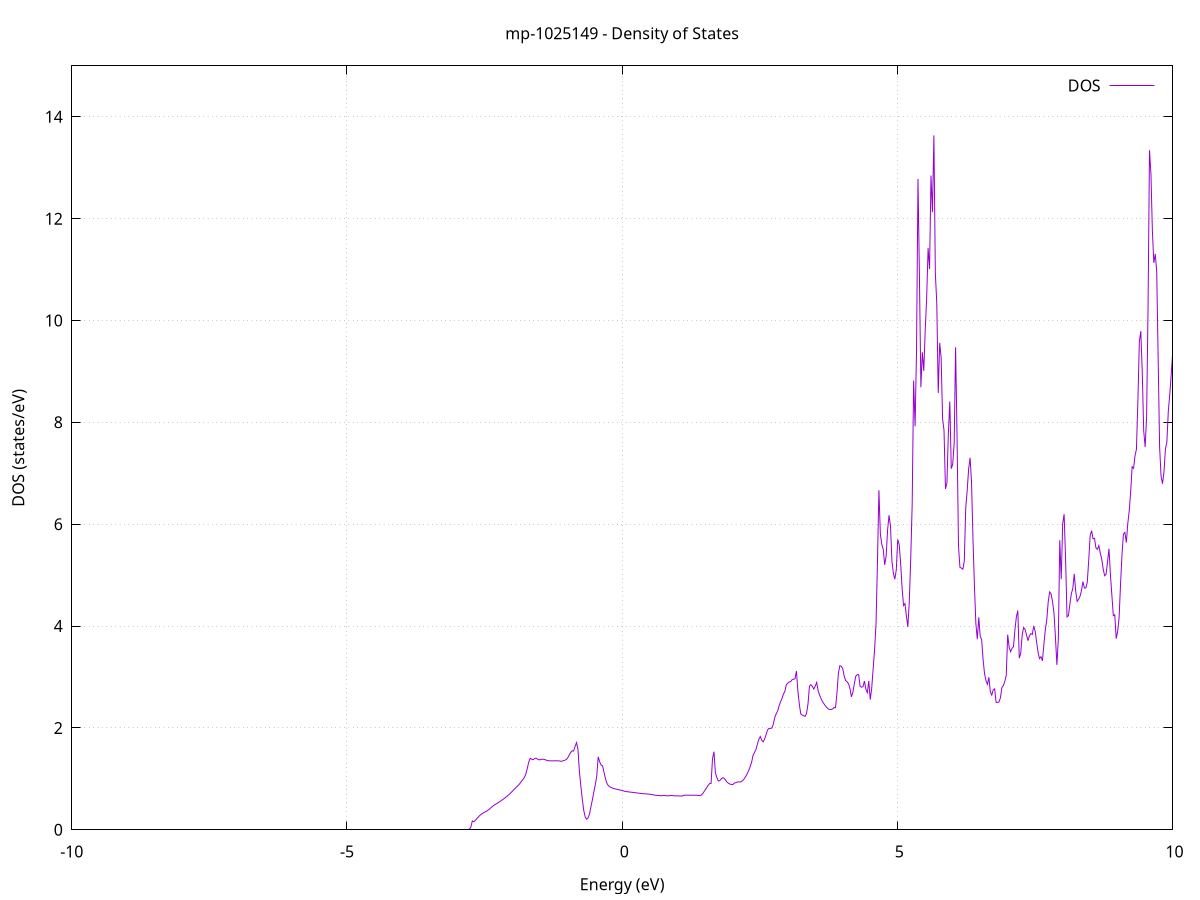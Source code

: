set title 'mp-1025149 - Density of States'
set xlabel 'Energy (eV)'
set ylabel 'DOS (states/eV)'
set grid
set xrange [-10:10]
set yrange [0:15.000]
set xzeroaxis lt -1
set terminal png size 800,600
set output 'mp-1025149_dos_gnuplot.png'
plot '-' using 1:2 with lines title 'DOS'
-28.960900 0.000000
-28.934600 0.000000
-28.908400 0.000000
-28.882100 0.000000
-28.855800 0.000000
-28.829500 0.000000
-28.803200 0.000000
-28.776900 0.000000
-28.750600 0.000000
-28.724300 0.000000
-28.698000 0.000000
-28.671700 0.000000
-28.645400 0.000000
-28.619200 0.000000
-28.592900 0.000000
-28.566600 0.000000
-28.540300 0.000000
-28.514000 0.000000
-28.487700 0.000000
-28.461400 0.000000
-28.435100 0.000000
-28.408800 0.000000
-28.382500 0.000000
-28.356200 0.000000
-28.330000 0.000000
-28.303700 0.000000
-28.277400 0.000000
-28.251100 0.000000
-28.224800 0.000000
-28.198500 0.000000
-28.172200 0.000000
-28.145900 0.000000
-28.119600 0.000000
-28.093300 0.000000
-28.067000 0.000000
-28.040700 0.000000
-28.014500 0.000000
-27.988200 0.000000
-27.961900 0.000000
-27.935600 0.000000
-27.909300 0.000000
-27.883000 0.000000
-27.856700 0.000000
-27.830400 0.000000
-27.804100 0.000000
-27.777800 0.000000
-27.751500 0.000000
-27.725300 0.000000
-27.699000 0.000000
-27.672700 0.000000
-27.646400 0.000000
-27.620100 0.000000
-27.593800 0.000000
-27.567500 0.000000
-27.541200 0.000000
-27.514900 0.000000
-27.488600 0.000000
-27.462300 0.000000
-27.436100 0.000000
-27.409800 0.000000
-27.383500 0.000000
-27.357200 0.000000
-27.330900 0.000000
-27.304600 0.000000
-27.278300 0.000000
-27.252000 0.000000
-27.225700 0.000000
-27.199400 0.000000
-27.173100 0.000000
-27.146800 0.000000
-27.120600 0.000000
-27.094300 0.000000
-27.068000 0.000000
-27.041700 0.000000
-27.015400 0.000000
-26.989100 0.000000
-26.962800 0.000000
-26.936500 0.000000
-26.910200 0.000000
-26.883900 0.000000
-26.857600 0.000000
-26.831400 0.000000
-26.805100 0.000000
-26.778800 0.000000
-26.752500 0.000000
-26.726200 0.000000
-26.699900 0.000000
-26.673600 0.000000
-26.647300 0.000000
-26.621000 0.000000
-26.594700 0.000000
-26.568400 0.360800
-26.542100 7.145700
-26.515900 11.464300
-26.489600 19.654500
-26.463300 28.115300
-26.437000 28.500000
-26.410700 22.800700
-26.384400 20.334000
-26.358100 18.188000
-26.331800 19.155800
-26.305500 28.360600
-26.279200 24.456900
-26.252900 27.377400
-26.226700 24.366500
-26.200400 29.384800
-26.174100 27.168700
-26.147800 31.210000
-26.121500 44.527700
-26.095200 41.222900
-26.068900 35.197000
-26.042600 36.444600
-26.016300 51.688200
-25.990000 34.181200
-25.963700 68.316900
-25.937500 55.840000
-25.911200 20.352600
-25.884900 10.498900
-25.858600 14.409100
-25.832300 100.924900
-25.806000 48.522900
-25.779700 3.928700
-25.753400 0.000000
-25.727100 0.000000
-25.700800 0.000000
-25.674500 0.000000
-25.648200 0.000000
-25.622000 0.000000
-25.595700 0.000000
-25.569400 0.000000
-25.543100 0.000000
-25.516800 0.000000
-25.490500 0.000000
-25.464200 0.000000
-25.437900 0.000000
-25.411600 0.000000
-25.385300 0.000000
-25.359000 0.000000
-25.332800 0.000000
-25.306500 0.000000
-25.280200 0.000000
-25.253900 0.000000
-25.227600 0.000000
-25.201300 0.000000
-25.175000 0.000000
-25.148700 0.000000
-25.122400 0.000000
-25.096100 0.000000
-25.069800 0.000000
-25.043500 0.000000
-25.017300 0.000000
-24.991000 0.000000
-24.964700 0.000000
-24.938400 0.000000
-24.912100 0.000000
-24.885800 0.000000
-24.859500 0.000000
-24.833200 0.000000
-24.806900 0.000000
-24.780600 0.000000
-24.754300 0.000000
-24.728100 0.000000
-24.701800 0.000000
-24.675500 0.000000
-24.649200 0.000000
-24.622900 0.000000
-24.596600 0.000000
-24.570300 0.000000
-24.544000 0.000000
-24.517700 0.000000
-24.491400 0.000000
-24.465100 0.000000
-24.438900 0.000000
-24.412600 0.000000
-24.386300 0.000000
-24.360000 0.000000
-24.333700 0.000000
-24.307400 0.000000
-24.281100 0.000000
-24.254800 0.000000
-24.228500 0.000000
-24.202200 0.000000
-24.175900 0.000000
-24.149600 0.000000
-24.123400 0.000000
-24.097100 0.000000
-24.070800 0.000000
-24.044500 0.000000
-24.018200 0.000000
-23.991900 0.000000
-23.965600 0.000000
-23.939300 0.000000
-23.913000 0.000000
-23.886700 0.000000
-23.860400 0.000000
-23.834200 0.000000
-23.807900 0.000000
-23.781600 0.000000
-23.755300 0.000000
-23.729000 0.000000
-23.702700 0.000000
-23.676400 0.000000
-23.650100 0.000000
-23.623800 0.000000
-23.597500 0.000000
-23.571200 0.000000
-23.544900 0.000000
-23.518700 0.000000
-23.492400 0.000000
-23.466100 0.000000
-23.439800 0.000000
-23.413500 0.000000
-23.387200 0.000000
-23.360900 0.000000
-23.334600 0.000000
-23.308300 0.000000
-23.282000 0.000000
-23.255700 0.000000
-23.229500 0.000000
-23.203200 0.000000
-23.176900 0.000000
-23.150600 0.000000
-23.124300 0.000000
-23.098000 0.000000
-23.071700 0.000000
-23.045400 0.000000
-23.019100 0.000000
-22.992800 0.000000
-22.966500 0.000000
-22.940300 0.000000
-22.914000 0.000000
-22.887700 0.000000
-22.861400 0.000000
-22.835100 0.000000
-22.808800 0.000000
-22.782500 0.000000
-22.756200 0.000000
-22.729900 0.000000
-22.703600 0.000000
-22.677300 0.000000
-22.651000 0.000000
-22.624800 0.000000
-22.598500 0.000000
-22.572200 0.000000
-22.545900 0.000000
-22.519600 0.000000
-22.493300 0.000000
-22.467000 0.000000
-22.440700 0.000000
-22.414400 0.000000
-22.388100 0.000000
-22.361800 0.000000
-22.335600 0.000000
-22.309300 0.000000
-22.283000 0.000000
-22.256700 0.000000
-22.230400 0.000000
-22.204100 0.000000
-22.177800 0.000000
-22.151500 0.000000
-22.125200 0.000000
-22.098900 0.000000
-22.072600 0.000000
-22.046300 0.000000
-22.020100 0.000000
-21.993800 0.000000
-21.967500 0.000000
-21.941200 0.000000
-21.914900 0.000000
-21.888600 0.000000
-21.862300 0.000000
-21.836000 0.000000
-21.809700 0.000000
-21.783400 0.000000
-21.757100 0.000000
-21.730900 0.000000
-21.704600 0.000000
-21.678300 0.000000
-21.652000 0.000000
-21.625700 0.000000
-21.599400 0.000000
-21.573100 0.000000
-21.546800 0.000000
-21.520500 0.000000
-21.494200 0.000000
-21.467900 0.000000
-21.441700 0.000000
-21.415400 0.000000
-21.389100 0.000000
-21.362800 0.000000
-21.336500 0.000000
-21.310200 0.000000
-21.283900 0.000000
-21.257600 0.000000
-21.231300 0.000000
-21.205000 0.000000
-21.178700 0.000000
-21.152400 0.000000
-21.126200 0.000000
-21.099900 0.000000
-21.073600 0.000000
-21.047300 0.000000
-21.021000 0.000000
-20.994700 0.000000
-20.968400 0.000000
-20.942100 0.000000
-20.915800 0.000000
-20.889500 0.000000
-20.863200 0.000000
-20.837000 0.000000
-20.810700 0.000000
-20.784400 0.000000
-20.758100 0.000000
-20.731800 0.000000
-20.705500 0.000000
-20.679200 0.000000
-20.652900 0.000000
-20.626600 0.000000
-20.600300 0.000000
-20.574000 0.000000
-20.547700 0.000000
-20.521500 0.000000
-20.495200 0.000000
-20.468900 0.000000
-20.442600 0.000000
-20.416300 0.000000
-20.390000 0.000000
-20.363700 0.000000
-20.337400 0.000000
-20.311100 0.000000
-20.284800 0.000000
-20.258500 0.000000
-20.232300 0.000000
-20.206000 0.000000
-20.179700 0.000000
-20.153400 0.000000
-20.127100 0.000000
-20.100800 0.000000
-20.074500 0.000000
-20.048200 0.000000
-20.021900 0.000000
-19.995600 0.000000
-19.969300 0.000000
-19.943100 0.000000
-19.916800 0.000000
-19.890500 0.000000
-19.864200 0.000000
-19.837900 0.000000
-19.811600 0.000000
-19.785300 0.000000
-19.759000 0.000000
-19.732700 0.000000
-19.706400 0.000000
-19.680100 0.000000
-19.653800 0.000000
-19.627600 0.000000
-19.601300 0.000000
-19.575000 0.000000
-19.548700 0.000000
-19.522400 0.000000
-19.496100 0.000000
-19.469800 0.000000
-19.443500 0.000000
-19.417200 0.000000
-19.390900 0.000000
-19.364600 0.000000
-19.338400 0.000000
-19.312100 0.000000
-19.285800 0.000000
-19.259500 0.000000
-19.233200 0.000000
-19.206900 0.000000
-19.180600 0.000000
-19.154300 0.000000
-19.128000 0.000000
-19.101700 0.000000
-19.075400 0.000000
-19.049200 0.000000
-19.022900 0.000000
-18.996600 0.000000
-18.970300 0.000000
-18.944000 0.000000
-18.917700 0.000000
-18.891400 0.000000
-18.865100 0.000000
-18.838800 0.000000
-18.812500 0.000000
-18.786200 0.000000
-18.759900 0.000000
-18.733700 0.000000
-18.707400 0.000000
-18.681100 0.000000
-18.654800 0.000000
-18.628500 0.000000
-18.602200 0.000000
-18.575900 0.000000
-18.549600 0.000000
-18.523300 0.000000
-18.497000 0.000000
-18.470700 0.000000
-18.444500 0.000000
-18.418200 0.000000
-18.391900 0.000000
-18.365600 0.000000
-18.339300 0.000000
-18.313000 0.000000
-18.286700 0.000000
-18.260400 0.000000
-18.234100 0.000000
-18.207800 0.000000
-18.181500 0.000000
-18.155200 0.000000
-18.129000 0.000000
-18.102700 0.000000
-18.076400 0.000000
-18.050100 0.000000
-18.023800 0.000000
-17.997500 0.000000
-17.971200 0.000000
-17.944900 0.000000
-17.918600 0.000000
-17.892300 0.000000
-17.866000 0.000000
-17.839800 0.000000
-17.813500 0.000000
-17.787200 0.000000
-17.760900 0.000000
-17.734600 0.000000
-17.708300 0.000000
-17.682000 0.000000
-17.655700 0.000000
-17.629400 0.000000
-17.603100 0.000000
-17.576800 0.000000
-17.550600 0.000000
-17.524300 0.000000
-17.498000 0.000000
-17.471700 0.000000
-17.445400 0.000000
-17.419100 0.000000
-17.392800 0.000000
-17.366500 0.000000
-17.340200 0.000000
-17.313900 0.000000
-17.287600 0.000000
-17.261300 0.000000
-17.235100 0.000000
-17.208800 0.000000
-17.182500 0.000000
-17.156200 0.000000
-17.129900 0.000000
-17.103600 0.000000
-17.077300 0.000000
-17.051000 0.000000
-17.024700 0.000000
-16.998400 0.000000
-16.972100 0.000000
-16.945900 0.000000
-16.919600 0.000000
-16.893300 0.000000
-16.867000 0.000000
-16.840700 0.000000
-16.814400 0.000000
-16.788100 0.000000
-16.761800 0.000000
-16.735500 0.000000
-16.709200 0.000000
-16.682900 0.000000
-16.656600 0.000000
-16.630400 0.000000
-16.604100 0.000000
-16.577800 0.000000
-16.551500 0.000000
-16.525200 0.000000
-16.498900 0.000000
-16.472600 0.000000
-16.446300 0.000000
-16.420000 0.000000
-16.393700 0.000000
-16.367400 0.000000
-16.341200 0.000000
-16.314900 0.000000
-16.288600 0.000000
-16.262300 0.000000
-16.236000 0.000000
-16.209700 0.000000
-16.183400 0.000000
-16.157100 0.000000
-16.130800 0.000000
-16.104500 0.000000
-16.078200 0.000000
-16.052000 0.000000
-16.025700 0.000000
-15.999400 0.000000
-15.973100 0.000000
-15.946800 0.000000
-15.920500 0.000000
-15.894200 0.000000
-15.867900 0.000000
-15.841600 0.000000
-15.815300 0.000000
-15.789000 0.000000
-15.762700 0.000000
-15.736500 0.000000
-15.710200 0.000000
-15.683900 0.000000
-15.657600 0.000000
-15.631300 0.000000
-15.605000 0.000000
-15.578700 0.000000
-15.552400 0.000000
-15.526100 0.000000
-15.499800 0.000000
-15.473500 0.000000
-15.447300 0.000000
-15.421000 0.000000
-15.394700 0.000000
-15.368400 0.000000
-15.342100 0.000000
-15.315800 0.000000
-15.289500 0.000000
-15.263200 0.000000
-15.236900 0.000000
-15.210600 0.000000
-15.184300 0.000000
-15.158000 0.000000
-15.131800 0.000000
-15.105500 0.000000
-15.079200 0.000000
-15.052900 0.000000
-15.026600 0.000000
-15.000300 0.000000
-14.974000 0.000000
-14.947700 0.000000
-14.921400 0.000000
-14.895100 0.000000
-14.868800 0.000000
-14.842600 0.000000
-14.816300 0.000000
-14.790000 0.000000
-14.763700 0.000000
-14.737400 0.000000
-14.711100 0.000000
-14.684800 0.000000
-14.658500 0.000000
-14.632200 0.000000
-14.605900 0.000000
-14.579600 0.000000
-14.553400 0.000000
-14.527100 0.000000
-14.500800 0.000000
-14.474500 0.000000
-14.448200 0.000000
-14.421900 0.000000
-14.395600 0.000000
-14.369300 0.000000
-14.343000 0.000000
-14.316700 0.000000
-14.290400 0.000000
-14.264100 0.000000
-14.237900 0.000000
-14.211600 0.000000
-14.185300 0.000000
-14.159000 0.000000
-14.132700 0.000000
-14.106400 0.000000
-14.080100 0.000000
-14.053800 0.000000
-14.027500 0.000000
-14.001200 0.000000
-13.974900 0.000000
-13.948700 0.000000
-13.922400 0.000000
-13.896100 0.000000
-13.869800 0.000000
-13.843500 0.000000
-13.817200 0.000000
-13.790900 0.000000
-13.764600 0.000000
-13.738300 0.000000
-13.712000 0.000000
-13.685700 0.000000
-13.659400 0.000000
-13.633200 0.000000
-13.606900 0.000000
-13.580600 0.000000
-13.554300 0.000000
-13.528000 0.000000
-13.501700 0.000000
-13.475400 0.000000
-13.449100 0.000000
-13.422800 0.000000
-13.396500 0.000000
-13.370200 0.000000
-13.344000 0.000000
-13.317700 0.000000
-13.291400 0.000000
-13.265100 0.000000
-13.238800 0.000000
-13.212500 0.000000
-13.186200 0.000000
-13.159900 0.000000
-13.133600 0.000000
-13.107300 0.000000
-13.081000 0.000000
-13.054800 0.000000
-13.028500 0.000000
-13.002200 0.000000
-12.975900 0.000000
-12.949600 0.000000
-12.923300 0.000000
-12.897000 0.000000
-12.870700 0.000000
-12.844400 0.000000
-12.818100 0.000000
-12.791800 0.000000
-12.765500 0.000000
-12.739300 0.000000
-12.713000 0.000000
-12.686700 0.000000
-12.660400 0.000000
-12.634100 0.000000
-12.607800 0.000000
-12.581500 0.000000
-12.555200 0.000000
-12.528900 0.000000
-12.502600 0.000000
-12.476300 0.000000
-12.450100 0.000000
-12.423800 0.000000
-12.397500 0.000000
-12.371200 0.000000
-12.344900 0.000000
-12.318600 0.000000
-12.292300 0.000000
-12.266000 0.000000
-12.239700 0.000000
-12.213400 0.000000
-12.187100 0.000000
-12.160900 0.000000
-12.134600 0.000000
-12.108300 0.000000
-12.082000 0.000000
-12.055700 0.000000
-12.029400 0.000000
-12.003100 0.000000
-11.976800 0.000000
-11.950500 0.000000
-11.924200 0.000000
-11.897900 0.000000
-11.871600 0.000000
-11.845400 0.000000
-11.819100 0.000000
-11.792800 0.000000
-11.766500 0.000000
-11.740200 0.000000
-11.713900 0.000000
-11.687600 0.000000
-11.661300 0.000000
-11.635000 0.000000
-11.608700 0.000000
-11.582400 0.000000
-11.556200 0.000000
-11.529900 0.000000
-11.503600 0.000000
-11.477300 0.000000
-11.451000 0.000000
-11.424700 0.000000
-11.398400 0.000000
-11.372100 0.000000
-11.345800 0.000000
-11.319500 0.000000
-11.293200 0.000000
-11.266900 0.000000
-11.240700 0.000000
-11.214400 0.000000
-11.188100 0.000000
-11.161800 0.000000
-11.135500 0.000000
-11.109200 0.000000
-11.082900 0.000000
-11.056600 0.000000
-11.030300 0.000000
-11.004000 0.000000
-10.977700 0.000000
-10.951500 0.000000
-10.925200 0.000000
-10.898900 0.000000
-10.872600 0.000000
-10.846300 0.000000
-10.820000 0.000000
-10.793700 0.000000
-10.767400 0.000000
-10.741100 0.000000
-10.714800 0.000000
-10.688500 0.000000
-10.662300 0.000000
-10.636000 0.000000
-10.609700 0.000000
-10.583400 0.000000
-10.557100 0.000000
-10.530800 0.000000
-10.504500 0.000000
-10.478200 0.000000
-10.451900 0.000000
-10.425600 0.000000
-10.399300 0.000000
-10.373000 0.000000
-10.346800 0.000000
-10.320500 0.000000
-10.294200 0.000000
-10.267900 0.000000
-10.241600 0.000000
-10.215300 0.000000
-10.189000 0.000000
-10.162700 0.000000
-10.136400 0.000000
-10.110100 0.000000
-10.083800 0.000000
-10.057600 0.000000
-10.031300 0.000000
-10.005000 0.000000
-9.978700 0.000000
-9.952400 0.000000
-9.926100 0.000000
-9.899800 0.000000
-9.873500 0.000000
-9.847200 0.000000
-9.820900 0.000000
-9.794600 0.000000
-9.768300 0.000000
-9.742100 0.000000
-9.715800 0.000000
-9.689500 0.000000
-9.663200 0.000000
-9.636900 0.000000
-9.610600 0.000000
-9.584300 0.000000
-9.558000 0.000000
-9.531700 0.000000
-9.505400 0.000000
-9.479100 0.000000
-9.452900 0.000000
-9.426600 0.000000
-9.400300 0.000000
-9.374000 0.000000
-9.347700 0.000000
-9.321400 0.000000
-9.295100 0.000000
-9.268800 0.000000
-9.242500 0.000000
-9.216200 0.000000
-9.189900 0.000000
-9.163700 0.000000
-9.137400 0.000000
-9.111100 0.000000
-9.084800 0.000000
-9.058500 0.000000
-9.032200 0.000000
-9.005900 0.000000
-8.979600 0.000000
-8.953300 0.000000
-8.927000 0.000000
-8.900700 0.000000
-8.874400 0.000000
-8.848200 0.000000
-8.821900 0.000000
-8.795600 0.000000
-8.769300 0.000000
-8.743000 0.000000
-8.716700 0.000000
-8.690400 0.000000
-8.664100 0.000000
-8.637800 0.000000
-8.611500 0.000000
-8.585200 0.000000
-8.559000 0.000000
-8.532700 0.000000
-8.506400 0.000000
-8.480100 0.000000
-8.453800 0.000000
-8.427500 0.000000
-8.401200 0.000000
-8.374900 0.000000
-8.348600 0.000000
-8.322300 0.000000
-8.296000 0.000000
-8.269700 0.000000
-8.243500 0.000000
-8.217200 0.000000
-8.190900 0.000000
-8.164600 0.000000
-8.138300 0.000000
-8.112000 0.000000
-8.085700 0.000000
-8.059400 0.000000
-8.033100 0.000000
-8.006800 0.000000
-7.980500 0.000000
-7.954300 0.000000
-7.928000 0.000000
-7.901700 0.000000
-7.875400 0.000000
-7.849100 0.000000
-7.822800 0.000000
-7.796500 0.000000
-7.770200 0.000000
-7.743900 0.000000
-7.717600 0.000000
-7.691300 0.000000
-7.665100 0.000000
-7.638800 0.000000
-7.612500 0.000000
-7.586200 0.000000
-7.559900 0.000000
-7.533600 0.000000
-7.507300 0.000000
-7.481000 0.000000
-7.454700 0.000000
-7.428400 0.000000
-7.402100 0.000000
-7.375800 0.000000
-7.349600 0.000000
-7.323300 0.000000
-7.297000 0.000000
-7.270700 0.000000
-7.244400 0.000000
-7.218100 0.000000
-7.191800 0.000000
-7.165500 0.000000
-7.139200 0.000000
-7.112900 0.000000
-7.086600 0.000000
-7.060400 0.000000
-7.034100 0.000000
-7.007800 0.000000
-6.981500 0.000000
-6.955200 0.000000
-6.928900 0.000000
-6.902600 0.000000
-6.876300 0.000000
-6.850000 0.000000
-6.823700 0.000000
-6.797400 0.000000
-6.771100 0.000000
-6.744900 0.000000
-6.718600 0.000000
-6.692300 0.000000
-6.666000 0.000000
-6.639700 0.000000
-6.613400 0.000000
-6.587100 0.000000
-6.560800 0.000000
-6.534500 0.000000
-6.508200 0.000000
-6.481900 0.000000
-6.455700 0.000000
-6.429400 0.000000
-6.403100 0.000000
-6.376800 0.000000
-6.350500 0.000000
-6.324200 0.000000
-6.297900 0.000000
-6.271600 0.000000
-6.245300 0.000000
-6.219000 0.000000
-6.192700 0.000000
-6.166500 0.000000
-6.140200 0.000000
-6.113900 0.000000
-6.087600 0.000000
-6.061300 0.000000
-6.035000 0.000000
-6.008700 0.000000
-5.982400 0.000000
-5.956100 0.000000
-5.929800 0.000000
-5.903500 0.000000
-5.877200 0.000000
-5.851000 0.000000
-5.824700 0.000000
-5.798400 0.000000
-5.772100 0.000000
-5.745800 0.000000
-5.719500 0.000000
-5.693200 0.000000
-5.666900 0.000000
-5.640600 0.000000
-5.614300 0.000000
-5.588000 0.000000
-5.561800 0.000000
-5.535500 0.000000
-5.509200 0.000000
-5.482900 0.000000
-5.456600 0.000000
-5.430300 0.000000
-5.404000 0.000000
-5.377700 0.000000
-5.351400 0.000000
-5.325100 0.000000
-5.298800 0.000000
-5.272600 0.000000
-5.246300 0.000000
-5.220000 0.000000
-5.193700 0.000000
-5.167400 0.000000
-5.141100 0.000000
-5.114800 0.000000
-5.088500 0.000000
-5.062200 0.000000
-5.035900 0.000000
-5.009600 0.000000
-4.983300 0.000000
-4.957100 0.000000
-4.930800 0.000000
-4.904500 0.000000
-4.878200 0.000000
-4.851900 0.000000
-4.825600 0.000000
-4.799300 0.000000
-4.773000 0.000000
-4.746700 0.000000
-4.720400 0.000000
-4.694100 0.000000
-4.667900 0.000000
-4.641600 0.000000
-4.615300 0.000000
-4.589000 0.000000
-4.562700 0.000000
-4.536400 0.000000
-4.510100 0.000000
-4.483800 0.000000
-4.457500 0.000000
-4.431200 0.000000
-4.404900 0.000000
-4.378600 0.000000
-4.352400 0.000000
-4.326100 0.000000
-4.299800 0.000000
-4.273500 0.000000
-4.247200 0.000000
-4.220900 0.000000
-4.194600 0.000000
-4.168300 0.000000
-4.142000 0.000000
-4.115700 0.000000
-4.089400 0.000000
-4.063200 0.000000
-4.036900 0.000000
-4.010600 0.000000
-3.984300 0.000000
-3.958000 0.000000
-3.931700 0.000000
-3.905400 0.000000
-3.879100 0.000000
-3.852800 0.000000
-3.826500 0.000000
-3.800200 0.000000
-3.774000 0.000000
-3.747700 0.000000
-3.721400 0.000000
-3.695100 0.000000
-3.668800 0.000000
-3.642500 0.000000
-3.616200 0.000000
-3.589900 0.000000
-3.563600 0.000000
-3.537300 0.000000
-3.511000 0.000000
-3.484700 0.000000
-3.458500 0.000000
-3.432200 0.000000
-3.405900 0.000000
-3.379600 0.000000
-3.353300 0.000000
-3.327000 0.000000
-3.300700 0.000000
-3.274400 0.000000
-3.248100 0.000000
-3.221800 0.000000
-3.195500 0.000000
-3.169300 0.000000
-3.143000 0.000000
-3.116700 0.000000
-3.090400 0.000000
-3.064100 0.000000
-3.037800 0.000000
-3.011500 0.000000
-2.985200 0.000000
-2.958900 0.000000
-2.932600 0.000000
-2.906300 0.000000
-2.880000 0.000000
-2.853800 0.000000
-2.827500 0.000000
-2.801200 0.000000
-2.774900 0.011700
-2.748600 0.055900
-2.722300 0.173600
-2.696000 0.157900
-2.669700 0.183500
-2.643400 0.214900
-2.617100 0.246100
-2.590800 0.277000
-2.564600 0.301100
-2.538300 0.321300
-2.512000 0.338200
-2.485700 0.353900
-2.459400 0.366800
-2.433100 0.387800
-2.406800 0.411100
-2.380500 0.435700
-2.354200 0.461600
-2.327900 0.481300
-2.301600 0.499900
-2.275400 0.514300
-2.249100 0.535000
-2.222800 0.554700
-2.196500 0.573300
-2.170200 0.592900
-2.143900 0.613600
-2.117600 0.635200
-2.091300 0.657800
-2.065000 0.682900
-2.038700 0.709000
-2.012400 0.737700
-1.986100 0.766800
-1.959900 0.795700
-1.933600 0.823400
-1.907300 0.851700
-1.881000 0.881500
-1.854700 0.913900
-1.828400 0.952300
-1.802100 0.989800
-1.775800 1.029100
-1.749500 1.092700
-1.723200 1.204200
-1.696900 1.330900
-1.670700 1.403300
-1.644400 1.384800
-1.618100 1.375400
-1.591800 1.397200
-1.565500 1.405300
-1.539200 1.387300
-1.512900 1.373100
-1.486600 1.375900
-1.460300 1.385600
-1.434000 1.385400
-1.407700 1.379500
-1.381400 1.368800
-1.355200 1.358600
-1.328900 1.355000
-1.302600 1.355100
-1.276300 1.352800
-1.250000 1.353000
-1.223700 1.356000
-1.197400 1.354700
-1.171100 1.352500
-1.144800 1.353900
-1.118500 1.345900
-1.092200 1.347200
-1.066000 1.357100
-1.039700 1.366300
-1.013400 1.379200
-0.987100 1.415800
-0.960800 1.469000
-0.934500 1.517500
-0.908200 1.552000
-0.881900 1.546600
-0.855600 1.636700
-0.829300 1.712300
-0.803000 1.585800
-0.776800 1.141600
-0.750500 0.860300
-0.724200 0.603100
-0.697900 0.381800
-0.671600 0.254100
-0.645300 0.207600
-0.619000 0.232900
-0.592700 0.311200
-0.566400 0.455200
-0.540100 0.593200
-0.513800 0.745000
-0.487500 0.885900
-0.461300 1.051900
-0.435000 1.432400
-0.408700 1.335100
-0.382400 1.271700
-0.356100 1.256000
-0.329800 1.129700
-0.303500 1.004800
-0.277200 0.913700
-0.250900 0.866700
-0.224600 0.843900
-0.198300 0.828300
-0.172100 0.817300
-0.145800 0.808400
-0.119500 0.800700
-0.093200 0.794000
-0.066900 0.787500
-0.040600 0.780900
-0.014300 0.774400
0.012000 0.767100
0.038300 0.757300
0.064600 0.751900
0.090900 0.747700
0.117200 0.743900
0.143400 0.740300
0.169700 0.737100
0.196000 0.733700
0.222300 0.729900
0.248600 0.726400
0.274900 0.722600
0.301200 0.719000
0.327500 0.715500
0.353800 0.711500
0.380100 0.708800
0.406400 0.707100
0.432600 0.705100
0.458900 0.702800
0.485200 0.700200
0.511500 0.696600
0.537800 0.692100
0.564100 0.685200
0.590400 0.680700
0.616700 0.677200
0.643000 0.674100
0.669300 0.671500
0.695600 0.669400
0.721800 0.667600
0.748100 0.666900
0.774400 0.666900
0.800700 0.667000
0.827000 0.667100
0.853300 0.667300
0.879600 0.667400
0.905900 0.667400
0.932200 0.667100
0.958500 0.666700
0.984800 0.665900
1.011100 0.665000
1.037300 0.663800
1.063600 0.662700
1.089900 0.661900
1.116200 0.675100
1.142500 0.679800
1.168800 0.679500
1.195100 0.679200
1.221400 0.678900
1.247700 0.678700
1.274000 0.678500
1.300300 0.678300
1.326500 0.678200
1.352800 0.678100
1.379100 0.678000
1.405400 0.678000
1.431700 0.678100
1.458000 0.702300
1.484300 0.742100
1.510600 0.786000
1.536900 0.829300
1.563200 0.872100
1.589500 0.907500
1.615700 0.910700
1.642000 1.395300
1.668300 1.532400
1.694600 1.114800
1.720900 1.023700
1.747200 0.958900
1.773500 0.964600
1.799800 0.999900
1.826100 1.023300
1.852400 1.013300
1.878700 0.977000
1.905000 0.935400
1.931200 0.915000
1.957500 0.896800
1.983800 0.891500
2.010100 0.885800
2.036400 0.916500
2.062700 0.923600
2.089000 0.936400
2.115300 0.940300
2.141600 0.936200
2.167900 0.948000
2.194200 0.971900
2.220400 1.004300
2.246700 1.051600
2.273000 1.101200
2.299300 1.162100
2.325600 1.238500
2.351900 1.322200
2.378200 1.460100
2.404500 1.517000
2.430800 1.574200
2.457100 1.681700
2.483400 1.774900
2.509700 1.831300
2.535900 1.756500
2.562200 1.725600
2.588500 1.783500
2.614800 1.863600
2.641100 1.958800
2.667400 1.990800
2.693700 1.991400
2.720000 1.995600
2.746300 2.069600
2.772600 2.202100
2.798900 2.277000
2.825100 2.330700
2.851400 2.431000
2.877700 2.511700
2.904000 2.575500
2.930300 2.662000
2.956600 2.719000
2.982900 2.849000
3.009200 2.876700
3.035500 2.902200
3.061800 2.908000
3.088100 2.946900
3.114300 2.956400
3.140600 2.968500
3.166900 3.117500
3.193200 2.719900
3.219500 2.462000
3.245800 2.273500
3.272100 2.253700
3.298400 2.239000
3.324700 2.226900
3.351000 2.285800
3.377300 2.475200
3.403600 2.817900
3.429800 2.849200
3.456100 2.815000
3.482400 2.762900
3.508700 2.822600
3.535000 2.894200
3.561300 2.728200
3.587600 2.647000
3.613900 2.575800
3.640200 2.517700
3.666500 2.474500
3.692800 2.434300
3.719000 2.401900
3.745300 2.372900
3.771600 2.361000
3.797900 2.363600
3.824200 2.371100
3.850500 2.400400
3.876800 2.395300
3.903100 2.684100
3.929400 3.073000
3.955700 3.222300
3.982000 3.209200
4.008300 3.164600
4.034500 3.019200
4.060800 2.930100
4.087100 2.907400
4.113400 2.866100
4.139700 2.774800
4.166000 2.609900
4.192300 2.698700
4.218600 2.864700
4.244900 3.014600
4.271200 3.046300
4.297500 3.046500
4.323700 2.817100
4.350000 2.799200
4.376300 2.810200
4.402600 2.920900
4.428900 2.757300
4.455200 2.693100
4.481500 2.923800
4.507800 2.556000
4.534100 2.773200
4.560400 3.155500
4.586700 3.534800
4.612900 4.039500
4.639200 5.255100
4.665500 6.667200
4.691800 5.807800
4.718100 5.603000
4.744400 5.507200
4.770700 5.200800
4.797000 5.373500
4.823300 5.890600
4.849600 6.177600
4.875900 5.961300
4.902200 5.275800
4.928400 5.033900
4.954700 4.920700
4.981000 5.101500
5.007300 5.700700
5.033600 5.601700
5.059900 5.241600
5.086200 4.753800
5.112500 4.404000
5.138800 4.441800
5.165100 4.198500
5.191400 3.982600
5.217600 4.487400
5.243900 5.327700
5.270200 6.405900
5.296500 8.819600
5.322800 7.921700
5.349100 9.411200
5.375400 12.778900
5.401700 10.870000
5.428000 8.689800
5.454300 9.376500
5.480600 9.011000
5.506900 9.805700
5.533100 10.445700
5.559400 11.425100
5.585700 11.010000
5.612000 12.845800
5.638300 12.128100
5.664600 13.636600
5.690900 10.932500
5.717200 10.328800
5.743500 8.578500
5.769800 9.560000
5.796100 9.274700
5.822300 8.072900
5.848600 7.842400
5.874900 6.693400
5.901200 6.806800
5.927500 7.788400
5.953800 8.408300
5.980100 7.091000
6.006400 7.176500
6.032700 7.584100
6.059000 9.476200
6.085300 7.709100
6.111500 5.571200
6.137800 5.152100
6.164100 5.138400
6.190400 5.117000
6.216700 5.271700
6.243000 6.314800
6.269300 6.657900
6.295600 7.080600
6.321900 7.305100
6.348200 6.830400
6.374500 5.716800
6.400800 4.800000
6.427000 4.049500
6.453300 3.743300
6.479600 4.171800
6.505900 3.797700
6.532200 3.732700
6.558500 3.342200
6.584800 3.063400
6.611100 2.928600
6.637400 2.855500
6.663700 2.996100
6.690000 2.709200
6.716200 2.644500
6.742500 2.748000
6.768800 2.768100
6.795100 2.501200
6.821400 2.500200
6.847700 2.511500
6.874000 2.594000
6.900300 2.791400
6.926600 2.832000
6.952900 2.914100
6.979200 3.029300
7.005500 3.831100
7.031700 3.584700
7.058000 3.496800
7.084300 3.563300
7.110600 3.594800
7.136900 3.925300
7.163200 4.181100
7.189500 4.304100
7.215800 3.370200
7.242100 3.465000
7.268400 3.817300
7.294700 3.972800
7.320900 3.932100
7.347200 3.828700
7.373500 3.712700
7.399800 3.810500
7.426100 3.850900
7.452400 3.835100
7.478700 4.002700
7.505000 3.897600
7.531300 3.683200
7.557600 3.482100
7.583900 3.361700
7.610100 3.398900
7.636400 3.318100
7.662700 3.632400
7.689000 3.929700
7.715300 4.117900
7.741600 4.474100
7.767900 4.671500
7.794200 4.628100
7.820500 4.480700
7.846800 4.248000
7.873100 3.779800
7.899400 3.237800
7.925600 3.745700
7.951900 5.686200
7.978200 4.920300
8.004500 6.011100
8.030800 6.196200
8.057100 5.325700
8.083400 4.179800
8.109700 4.205400
8.136000 4.434100
8.162300 4.635500
8.188600 4.737600
8.214800 5.024400
8.241100 4.687400
8.267400 4.485000
8.293700 4.524500
8.320000 4.583700
8.346300 4.699600
8.372600 4.872500
8.398900 4.746000
8.425200 4.749600
8.451500 4.859800
8.477800 5.293900
8.504000 5.775600
8.530300 5.873300
8.556600 5.713700
8.582900 5.723200
8.609200 5.533300
8.635500 5.507700
8.661800 5.580500
8.688100 5.431700
8.714400 5.312400
8.740700 5.119600
8.767000 4.988800
8.793300 5.019200
8.819500 5.261000
8.845800 5.519700
8.872100 5.011300
8.898400 4.603500
8.924700 4.204500
8.951000 4.221600
8.977300 3.753200
9.003600 3.897400
9.029900 4.163900
9.056200 4.833300
9.082500 5.403300
9.108700 5.807000
9.135000 5.839400
9.161300 5.640600
9.187600 6.011400
9.213900 6.264200
9.240200 6.641300
9.266500 7.127900
9.292800 7.097400
9.319100 7.344200
9.345400 7.477400
9.371700 8.442400
9.398000 9.589600
9.424200 9.792000
9.450500 8.993600
9.476800 7.836300
9.503100 7.515500
9.529400 8.101900
9.555700 10.259000
9.582000 13.344200
9.608300 12.878800
9.634600 11.756500
9.660900 11.131200
9.687200 11.307300
9.713400 10.952700
9.739700 9.236200
9.766000 7.513000
9.792300 6.943100
9.818600 6.796300
9.844900 7.019700
9.871200 7.472900
9.897500 7.612500
9.923800 8.218000
9.950100 8.545800
9.976400 8.934900
10.002600 9.357600
10.028900 9.192700
10.055200 9.095200
10.081500 7.666300
10.107800 7.405900
10.134100 7.318600
10.160400 7.199100
10.186700 6.339100
10.213000 5.791600
10.239300 6.544500
10.265600 6.298900
10.291900 6.451600
10.318100 5.623700
10.344400 6.089600
10.370700 6.243600
10.397000 5.725300
10.423300 6.979000
10.449600 10.321800
10.475900 9.331000
10.502200 7.939700
10.528500 7.329600
10.554800 6.907200
10.581100 6.572400
10.607300 6.229700
10.633600 5.790900
10.659900 5.266400
10.686200 5.216100
10.712500 4.689400
10.738800 3.799100
10.765100 3.398200
10.791400 3.163200
10.817700 2.906600
10.844000 2.804000
10.870300 2.689800
10.896600 2.598900
10.922800 2.551400
10.949100 2.724000
10.975400 2.871000
11.001700 2.977700
11.028000 3.204400
11.054300 3.530200
11.080600 3.515900
11.106900 3.414800
11.133200 3.390700
11.159500 3.348500
11.185800 3.337900
11.212000 3.287900
11.238300 3.458400
11.264600 3.445100
11.290900 3.731100
11.317200 3.952900
11.343500 4.333600
11.369800 5.054000
11.396100 4.889400
11.422400 4.784800
11.448700 4.715400
11.475000 4.100700
11.501200 3.677900
11.527500 3.916800
11.553800 3.975800
11.580100 4.220500
11.606400 4.563600
11.632700 3.949000
11.659000 3.592500
11.685300 3.297100
11.711600 3.193300
11.737900 3.098900
11.764200 2.971700
11.790500 2.877300
11.816700 2.787400
11.843000 2.660400
11.869300 2.518500
11.895600 2.384800
11.921900 2.309000
11.948200 2.258900
11.974500 2.203900
12.000800 2.152200
12.027100 2.124400
12.053400 2.116400
12.079700 2.164000
12.105900 2.010700
12.132200 1.819800
12.158500 1.771100
12.184800 1.744500
12.211100 1.610000
12.237400 1.353000
12.263700 1.168500
12.290000 1.044600
12.316300 0.997700
12.342600 0.851000
12.368900 0.807600
12.395200 0.813900
12.421400 0.750100
12.447700 0.876500
12.474000 1.076400
12.500300 1.267800
12.526600 1.358000
12.552900 1.513100
12.579200 2.154900
12.605500 3.349600
12.631800 3.902300
12.658100 3.465500
12.684400 3.278000
12.710600 3.151300
12.736900 3.318500
12.763200 3.265100
12.789500 3.178500
12.815800 3.244000
12.842100 3.229500
12.868400 3.259600
12.894700 3.828700
12.921000 3.496400
12.947300 3.581700
12.973600 3.618600
12.999800 3.599200
13.026100 3.733400
13.052400 4.283300
13.078700 3.717600
13.105000 3.712500
13.131300 3.721000
13.157600 3.639600
13.183900 3.486700
13.210200 3.298800
13.236500 3.122500
13.262800 3.140900
13.289100 3.119900
13.315300 3.338600
13.341600 3.085400
13.367900 3.015300
13.394200 3.201800
13.420500 3.197800
13.446800 3.295300
13.473100 3.408800
13.499400 3.998200
13.525700 4.040300
13.552000 4.104100
13.578300 3.483900
13.604500 2.821000
13.630800 2.326200
13.657100 2.166200
13.683400 2.149500
13.709700 2.154300
13.736000 2.192400
13.762300 2.267000
13.788600 2.428700
13.814900 2.578400
13.841200 2.735700
13.867500 2.864900
13.893800 2.911300
13.920000 2.901600
13.946300 2.872700
13.972600 2.817000
13.998900 2.773000
14.025200 2.795300
14.051500 2.839500
14.077800 2.559100
14.104100 2.379200
14.130400 2.056700
14.156700 1.905200
14.183000 1.852200
14.209200 1.830600
14.235500 1.755800
14.261800 1.762700
14.288100 1.792200
14.314400 1.840200
14.340700 1.915900
14.367000 2.007900
14.393300 2.238700
14.419600 1.998100
14.445900 1.808400
14.472200 1.753800
14.498400 1.787600
14.524700 1.844400
14.551000 1.679100
14.577300 1.683000
14.603600 1.685600
14.629900 1.682700
14.656200 1.678200
14.682500 1.673400
14.708800 1.669400
14.735100 1.672000
14.761400 1.681900
14.787700 1.692200
14.813900 1.703900
14.840200 1.715200
14.866500 1.735200
14.892800 1.776900
14.919100 1.821100
14.945400 1.867700
14.971700 1.927000
14.998000 1.966700
15.024300 2.021000
15.050600 2.306300
15.076900 2.451100
15.103100 2.664900
15.129400 2.438200
15.155700 2.329400
15.182000 2.267800
15.208300 2.262200
15.234600 2.394500
15.260900 2.361700
15.287200 2.306300
15.313500 2.241600
15.339800 2.211800
15.366100 2.204600
15.392300 2.224600
15.418600 2.220900
15.444900 2.204800
15.471200 2.181400
15.497500 2.151700
15.523800 2.131900
15.550100 2.049700
15.576400 2.010300
15.602700 2.055300
15.629000 2.249300
15.655300 2.242800
15.681600 2.229900
15.707800 2.269100
15.734100 2.291200
15.760400 2.260400
15.786700 2.246700
15.813000 2.248400
15.839300 2.286800
15.865600 2.340800
15.891900 2.466000
15.918200 2.581400
15.944500 2.688000
15.970800 2.732300
15.997000 2.709400
16.023300 2.666600
16.049600 2.625400
16.075900 2.568700
16.102200 2.372900
16.128500 2.346800
16.154800 2.365800
16.181100 2.406600
16.207400 2.477900
16.233700 2.514200
16.260000 2.492500
16.286300 2.443600
16.312500 2.431200
16.338800 2.427900
16.365100 2.415900
16.391400 2.428100
16.417700 2.409300
16.444000 2.386400
16.470300 2.351500
16.496600 2.338100
16.522900 2.328000
16.549200 2.332900
16.575500 2.325400
16.601700 2.328400
16.628000 2.374100
16.654300 2.434700
16.680600 2.639400
16.706900 2.907300
16.733200 3.017900
16.759500 3.011600
16.785800 2.995300
16.812100 2.974700
16.838400 3.002500
16.864700 3.004300
16.890900 3.039900
16.917200 2.993000
16.943500 2.866100
16.969800 2.667000
16.996100 2.437300
17.022400 2.248200
17.048700 2.158100
17.075000 2.154700
17.101300 2.217700
17.127600 2.378100
17.153900 2.564800
17.180200 2.688400
17.206400 2.953100
17.232700 2.623200
17.259000 2.591300
17.285300 2.698600
17.311600 2.974300
17.337900 3.128200
17.364200 3.319600
17.390500 3.570200
17.416800 3.666500
17.443100 3.717200
17.469400 3.623600
17.495600 3.338300
17.521900 3.077800
17.548200 2.980600
17.574500 2.952700
17.600800 2.953100
17.627100 2.958500
17.653400 2.992100
17.679700 3.182100
17.706000 3.464200
17.732300 3.818300
17.758600 3.582100
17.784900 3.577300
17.811100 3.585700
17.837400 3.582800
17.863700 3.609700
17.890000 3.621400
17.916300 3.282500
17.942600 2.986700
17.968900 2.803000
17.995200 2.687200
18.021500 2.580600
18.047800 2.538800
18.074100 2.527100
18.100300 2.545600
18.126600 2.579400
18.152900 2.641200
18.179200 2.643900
18.205500 2.633000
18.231800 2.654000
18.258100 2.676600
18.284400 2.640900
18.310700 2.558600
18.337000 2.521900
18.363300 2.467900
18.389500 2.406500
18.415800 2.266400
18.442100 2.316200
18.468400 2.422100
18.494700 2.514900
18.521000 2.289900
18.547300 2.294000
18.573600 2.268200
18.599900 2.242000
18.626200 2.236300
18.652500 2.221800
18.678800 2.207600
18.705000 2.253700
18.731300 2.261300
18.757600 2.235200
18.783900 2.246400
18.810200 2.250300
18.836500 2.271900
18.862800 2.230600
18.889100 2.197600
18.915400 2.227300
18.941700 2.255100
18.968000 2.255400
18.994200 2.261400
19.020500 2.265300
19.046800 2.266100
19.073100 2.280700
19.099400 2.272100
19.125700 2.268200
19.152000 2.261100
19.178300 2.262600
19.204600 2.207800
19.230900 2.211300
19.257200 2.218900
19.283500 2.207200
19.309700 2.232300
19.336000 2.244300
19.362300 2.259700
19.388600 2.266500
19.414900 2.222500
19.441200 2.186400
19.467500 2.197200
19.493800 2.268000
19.520100 2.162400
19.546400 2.035700
19.572700 1.990900
19.598900 1.946700
19.625200 1.884500
19.651500 1.915100
19.677800 1.905200
19.704100 1.906100
19.730400 1.885700
19.756700 1.834800
19.783000 1.779400
19.809300 1.720000
19.835600 1.691100
19.861900 1.681900
19.888100 1.648600
19.914400 1.641200
19.940700 1.635400
19.967000 1.686700
19.993300 1.632300
20.019600 1.616400
20.045900 1.569900
20.072200 1.520000
20.098500 1.467000
20.124800 1.404600
20.151100 1.339700
20.177400 1.273900
20.203600 1.202900
20.229900 1.144700
20.256200 1.227300
20.282500 1.059200
20.308800 1.071300
20.335100 1.054400
20.361400 1.064500
20.387700 1.078600
20.414000 1.098500
20.440300 1.104900
20.466600 1.091800
20.492800 1.079800
20.519100 1.228300
20.545400 1.499100
20.571700 1.677900
20.598000 1.780900
20.624300 1.429400
20.650600 1.092500
20.676900 0.903200
20.703200 0.844000
20.729500 0.824700
20.755800 0.828400
20.782100 0.808900
20.808300 0.752300
20.834600 0.644700
20.860900 0.410600
20.887200 0.332700
20.913500 0.266000
20.939800 0.210600
20.966100 0.178300
20.992400 0.153800
21.018700 0.132200
21.045000 0.112500
21.071300 0.092300
21.097500 0.074900
21.123800 0.060500
21.150100 0.048200
21.176400 0.036700
21.202700 0.026200
21.229000 0.016500
21.255300 0.000000
21.281600 0.000000
21.307900 0.000000
21.334200 0.000000
21.360500 0.000000
21.386700 0.000000
21.413000 0.000000
21.439300 0.000000
21.465600 0.000000
21.491900 0.000000
21.518200 0.000000
21.544500 0.000000
21.570800 0.000000
21.597100 0.000000
21.623400 0.000000
21.649700 0.000000
21.676000 0.000000
21.702200 0.000000
21.728500 0.000000
21.754800 0.000000
21.781100 0.000000
21.807400 0.000000
21.833700 0.000000
21.860000 0.000000
21.886300 0.000000
21.912600 0.000000
21.938900 0.000000
21.965200 0.000000
21.991400 0.000000
22.017700 0.000000
22.044000 0.000000
22.070300 0.000000
22.096600 0.000000
22.122900 0.000000
22.149200 0.000000
22.175500 0.000000
22.201800 0.000000
22.228100 0.000000
22.254400 0.000000
22.280600 0.000000
22.306900 0.000000
22.333200 0.000000
22.359500 0.000000
22.385800 0.000000
22.412100 0.000000
22.438400 0.000000
22.464700 0.000000
22.491000 0.000000
22.517300 0.000000
22.543600 0.000000
22.569900 0.000000
22.596100 0.000000
22.622400 0.000000
22.648700 0.000000
22.675000 0.000000
22.701300 0.000000
22.727600 0.000000
22.753900 0.000000
22.780200 0.000000
22.806500 0.000000
22.832800 0.000000
22.859100 0.000000
22.885300 0.000000
22.911600 0.000000
22.937900 0.000000
22.964200 0.000000
22.990500 0.000000
23.016800 0.000000
23.043100 0.000000
23.069400 0.000000
23.095700 0.000000
23.122000 0.000000
23.148300 0.000000
23.174600 0.000000
23.200800 0.000000
23.227100 0.000000
23.253400 0.000000
23.279700 0.000000
23.306000 0.000000
23.332300 0.000000
23.358600 0.000000
23.384900 0.000000
23.411200 0.000000
23.437500 0.000000
23.463800 0.000000
23.490000 0.000000
23.516300 0.000000
23.542600 0.000000
23.568900 0.000000
23.595200 0.000000
23.621500 0.000000
e

